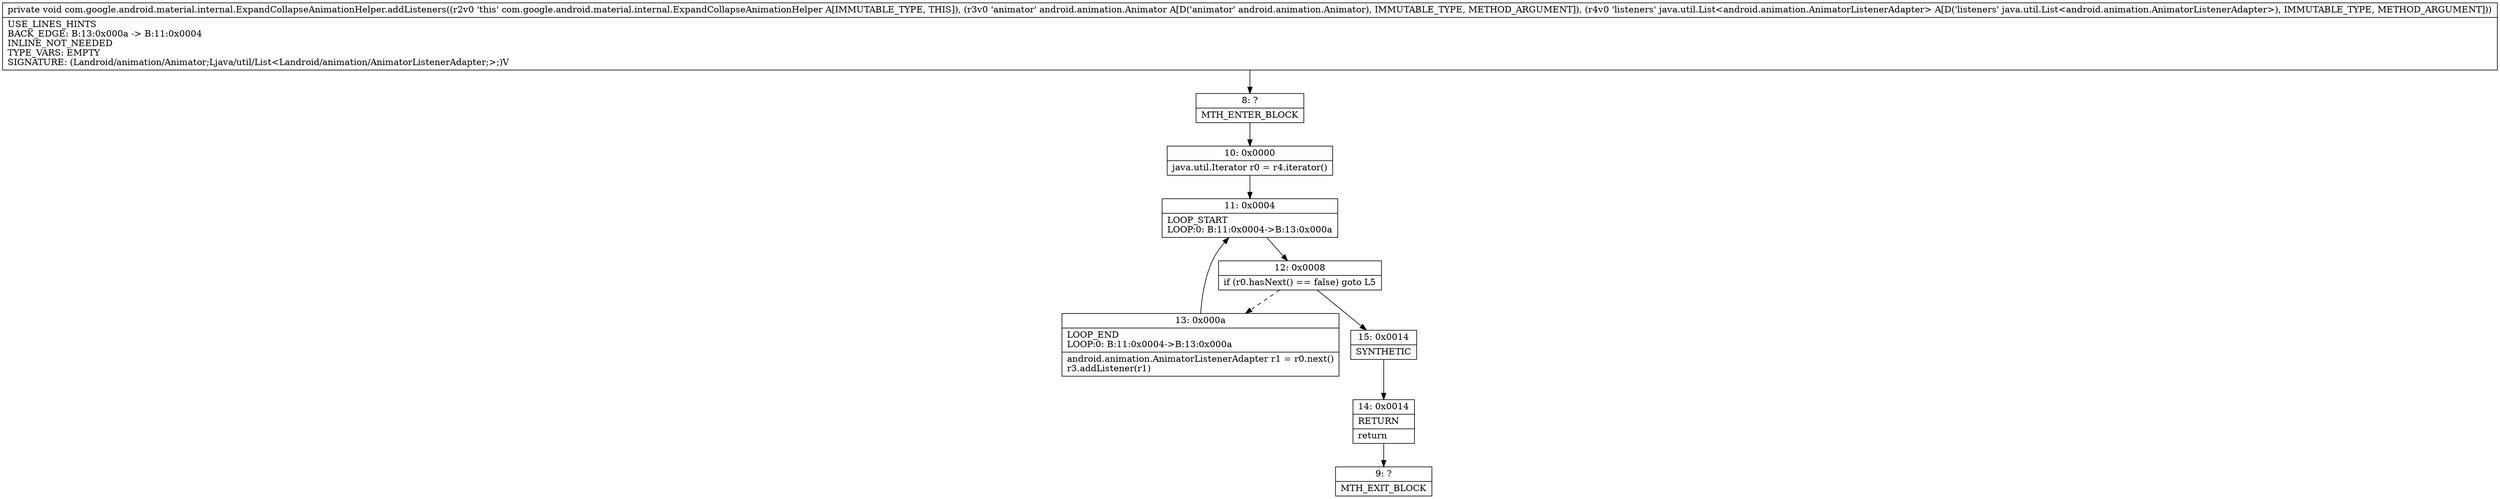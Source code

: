 digraph "CFG forcom.google.android.material.internal.ExpandCollapseAnimationHelper.addListeners(Landroid\/animation\/Animator;Ljava\/util\/List;)V" {
Node_8 [shape=record,label="{8\:\ ?|MTH_ENTER_BLOCK\l}"];
Node_10 [shape=record,label="{10\:\ 0x0000|java.util.Iterator r0 = r4.iterator()\l}"];
Node_11 [shape=record,label="{11\:\ 0x0004|LOOP_START\lLOOP:0: B:11:0x0004\-\>B:13:0x000a\l}"];
Node_12 [shape=record,label="{12\:\ 0x0008|if (r0.hasNext() == false) goto L5\l}"];
Node_13 [shape=record,label="{13\:\ 0x000a|LOOP_END\lLOOP:0: B:11:0x0004\-\>B:13:0x000a\l|android.animation.AnimatorListenerAdapter r1 = r0.next()\lr3.addListener(r1)\l}"];
Node_15 [shape=record,label="{15\:\ 0x0014|SYNTHETIC\l}"];
Node_14 [shape=record,label="{14\:\ 0x0014|RETURN\l|return\l}"];
Node_9 [shape=record,label="{9\:\ ?|MTH_EXIT_BLOCK\l}"];
MethodNode[shape=record,label="{private void com.google.android.material.internal.ExpandCollapseAnimationHelper.addListeners((r2v0 'this' com.google.android.material.internal.ExpandCollapseAnimationHelper A[IMMUTABLE_TYPE, THIS]), (r3v0 'animator' android.animation.Animator A[D('animator' android.animation.Animator), IMMUTABLE_TYPE, METHOD_ARGUMENT]), (r4v0 'listeners' java.util.List\<android.animation.AnimatorListenerAdapter\> A[D('listeners' java.util.List\<android.animation.AnimatorListenerAdapter\>), IMMUTABLE_TYPE, METHOD_ARGUMENT]))  | USE_LINES_HINTS\lBACK_EDGE: B:13:0x000a \-\> B:11:0x0004\lINLINE_NOT_NEEDED\lTYPE_VARS: EMPTY\lSIGNATURE: (Landroid\/animation\/Animator;Ljava\/util\/List\<Landroid\/animation\/AnimatorListenerAdapter;\>;)V\l}"];
MethodNode -> Node_8;Node_8 -> Node_10;
Node_10 -> Node_11;
Node_11 -> Node_12;
Node_12 -> Node_13[style=dashed];
Node_12 -> Node_15;
Node_13 -> Node_11;
Node_15 -> Node_14;
Node_14 -> Node_9;
}

